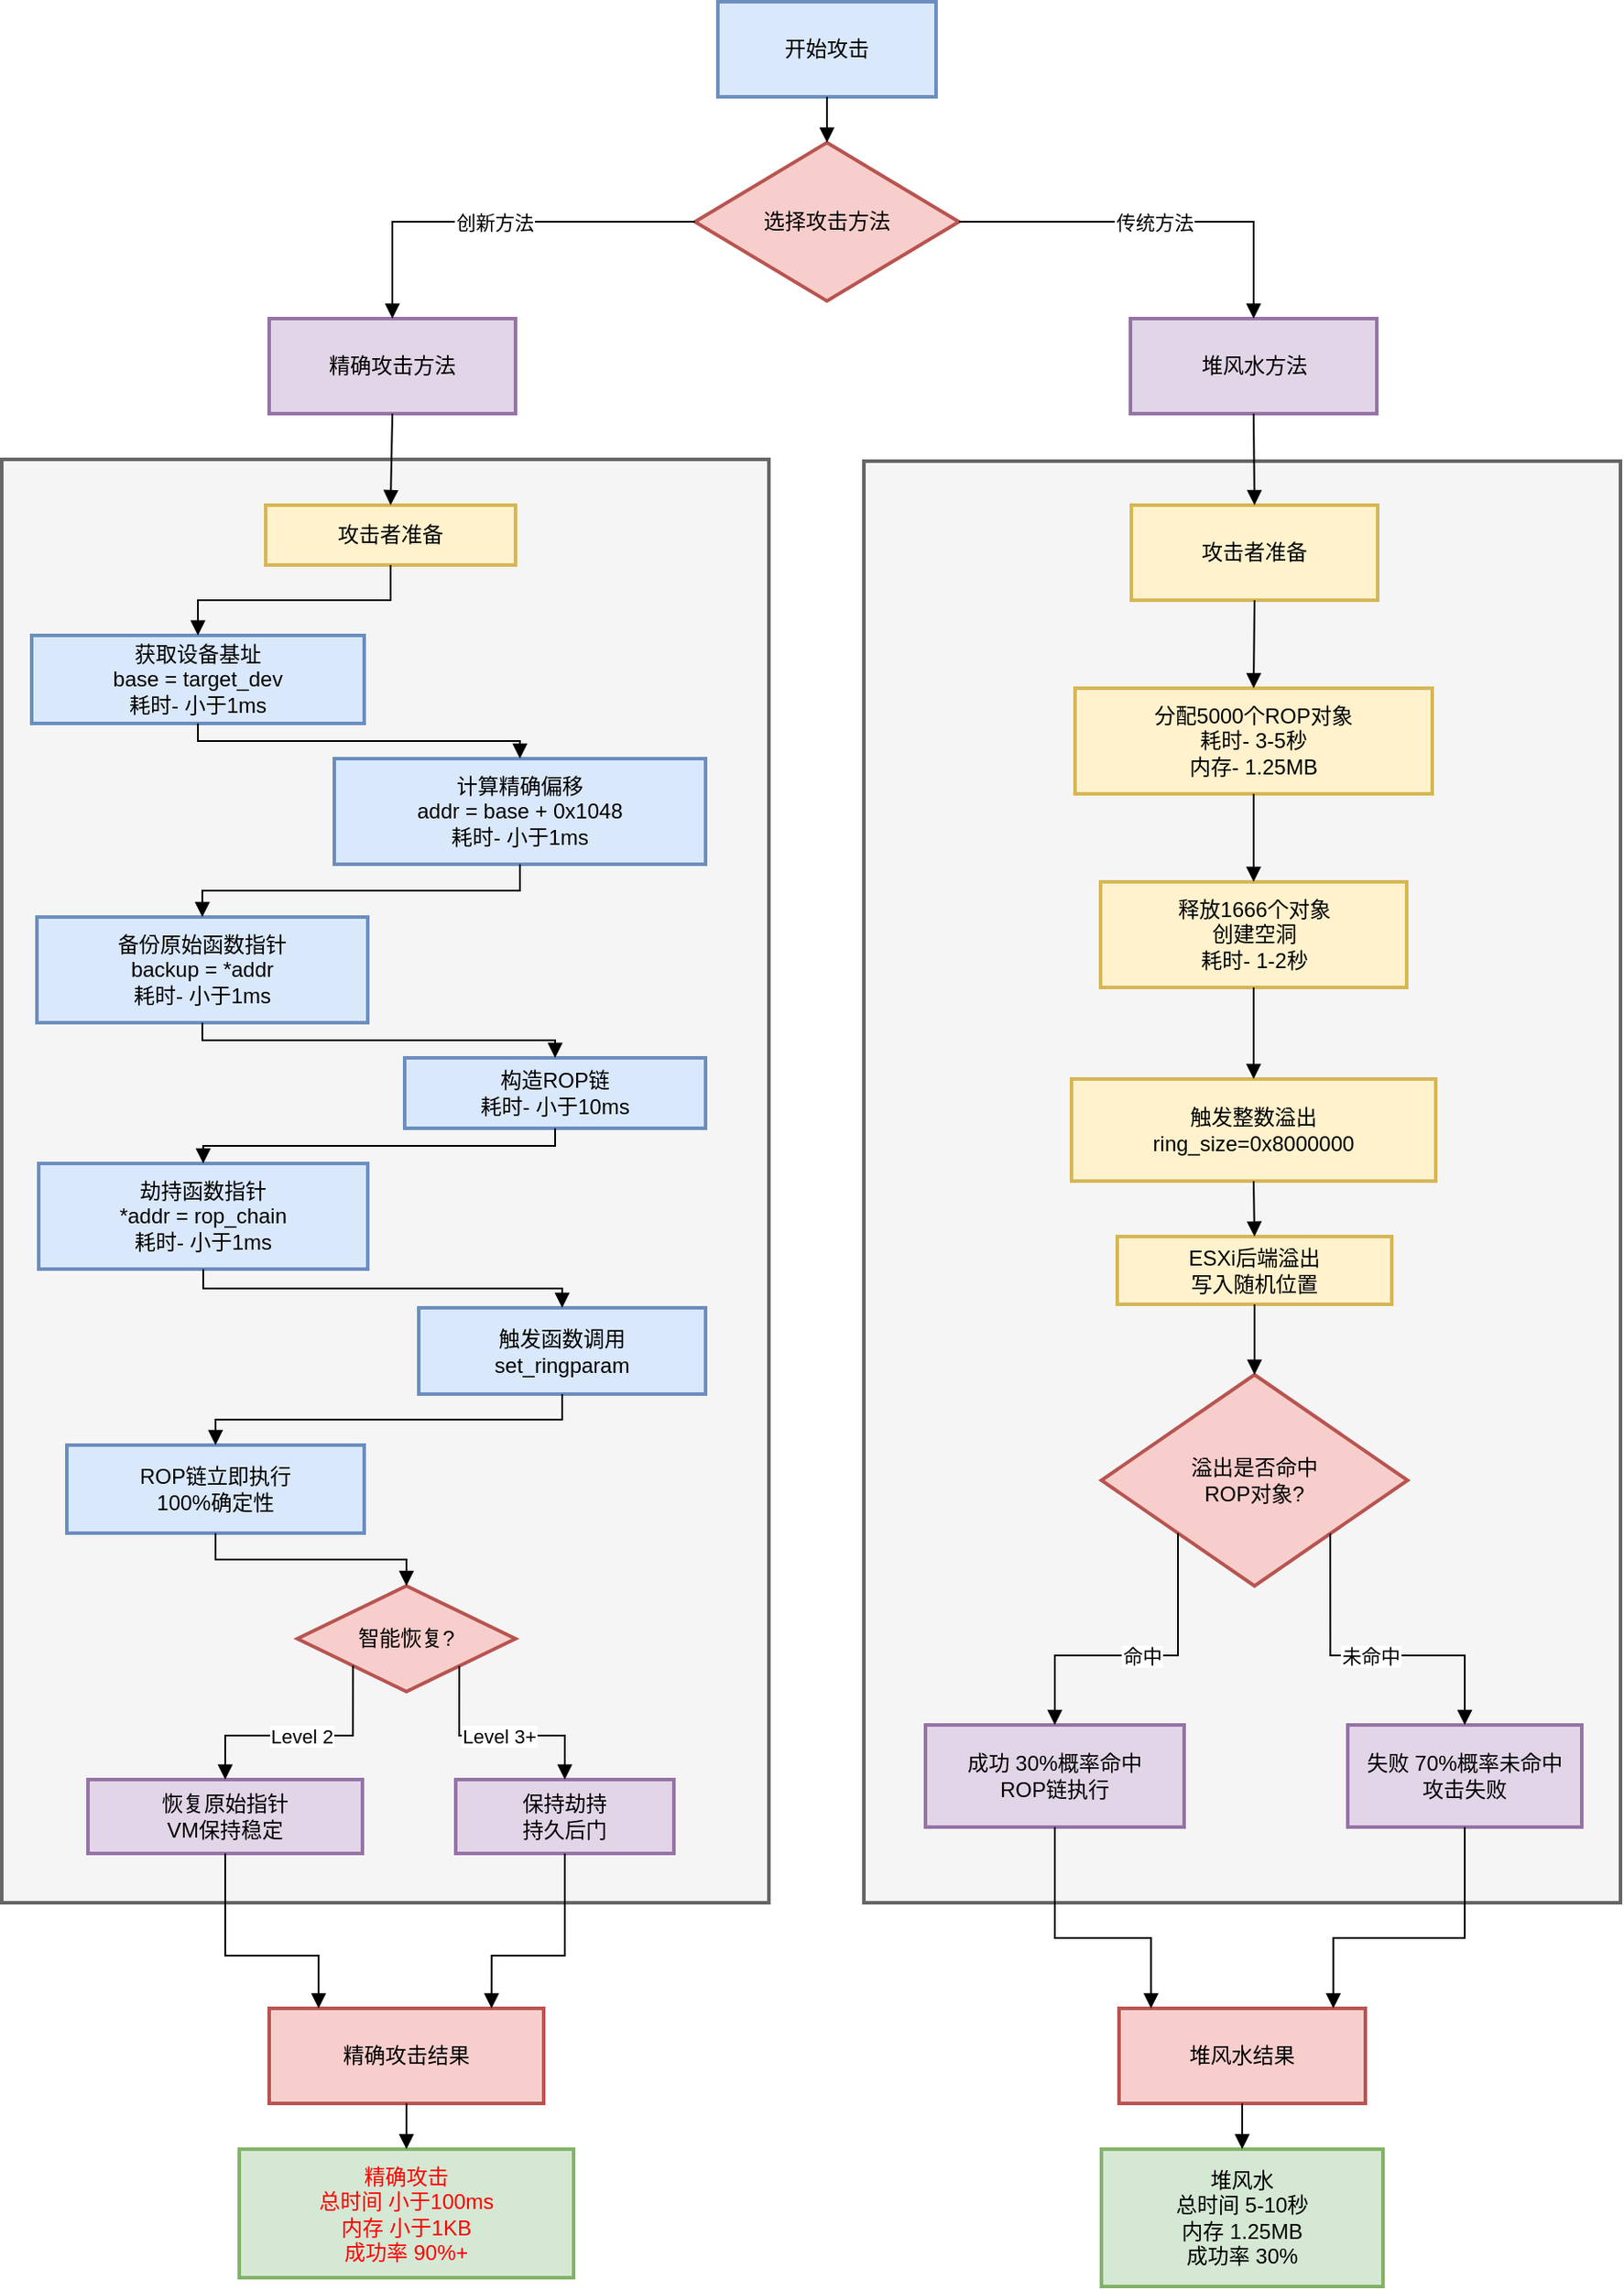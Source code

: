 <mxfile version="28.2.7" pages="2">
  <diagram name="第 1 页" id="g3PbS8CR7I8b8_4w8dCf">
    <mxGraphModel dx="1888" dy="840" grid="1" gridSize="10" guides="1" tooltips="1" connect="1" arrows="1" fold="1" page="1" pageScale="1" pageWidth="827" pageHeight="1169" math="0" shadow="0">
      <root>
        <mxCell id="0" />
        <mxCell id="1" parent="0" />
        <mxCell id="xUzI9RGMYAZlCXcwWmP0-1" value="" style="whiteSpace=wrap;strokeWidth=2;fillColor=#f5f5f5;fontColor=#333333;strokeColor=#666666;" parent="1" vertex="1">
          <mxGeometry x="20" y="450" width="436" height="820" as="geometry" />
        </mxCell>
        <mxCell id="xUzI9RGMYAZlCXcwWmP0-2" value="" style="whiteSpace=wrap;strokeWidth=2;fillColor=#f5f5f5;fontColor=#333333;strokeColor=#666666;" parent="1" vertex="1">
          <mxGeometry x="510" y="451" width="430" height="819" as="geometry" />
        </mxCell>
        <mxCell id="xUzI9RGMYAZlCXcwWmP0-3" value="开始攻击" style="whiteSpace=wrap;strokeWidth=2;fillColor=#dae8fc;strokeColor=#6c8ebf;" parent="1" vertex="1">
          <mxGeometry x="427" y="190" width="124" height="54" as="geometry" />
        </mxCell>
        <mxCell id="xUzI9RGMYAZlCXcwWmP0-4" value="选择攻击方法" style="rhombus;strokeWidth=2;whiteSpace=wrap;fillColor=#f8cecc;strokeColor=#b85450;" parent="1" vertex="1">
          <mxGeometry x="414" y="270" width="150" height="90" as="geometry" />
        </mxCell>
        <mxCell id="xUzI9RGMYAZlCXcwWmP0-5" value="堆风水方法" style="whiteSpace=wrap;strokeWidth=2;fillColor=#e1d5e7;strokeColor=#9673a6;" parent="1" vertex="1">
          <mxGeometry x="661.5" y="370" width="140" height="54" as="geometry" />
        </mxCell>
        <mxCell id="xUzI9RGMYAZlCXcwWmP0-6" value="精确攻击方法" style="whiteSpace=wrap;strokeWidth=2;fillColor=#e1d5e7;strokeColor=#9673a6;" parent="1" vertex="1">
          <mxGeometry x="172" y="370" width="140" height="54" as="geometry" />
        </mxCell>
        <mxCell id="xUzI9RGMYAZlCXcwWmP0-7" value="攻击者准备" style="whiteSpace=wrap;strokeWidth=2;fillColor=#fff2cc;strokeColor=#d6b656;" parent="1" vertex="1">
          <mxGeometry x="662" y="476" width="140" height="54" as="geometry" />
        </mxCell>
        <mxCell id="xUzI9RGMYAZlCXcwWmP0-8" value="分配5000个ROP对象&#xa;耗时- 3-5秒&#xa;内存- 1.25MB" style="whiteSpace=wrap;strokeWidth=2;fillColor=#fff2cc;strokeColor=#d6b656;" parent="1" vertex="1">
          <mxGeometry x="630" y="580" width="203" height="60" as="geometry" />
        </mxCell>
        <mxCell id="xUzI9RGMYAZlCXcwWmP0-9" value="释放1666个对象&#xa;创建空洞&#xa;耗时- 1-2秒" style="whiteSpace=wrap;strokeWidth=2;fillColor=#fff2cc;strokeColor=#d6b656;" parent="1" vertex="1">
          <mxGeometry x="644.5" y="690" width="174" height="60" as="geometry" />
        </mxCell>
        <mxCell id="xUzI9RGMYAZlCXcwWmP0-10" value="触发整数溢出&#xa;ring_size=0x8000000" style="whiteSpace=wrap;strokeWidth=2;fillColor=#fff2cc;strokeColor=#d6b656;" parent="1" vertex="1">
          <mxGeometry x="628" y="802" width="207" height="58" as="geometry" />
        </mxCell>
        <mxCell id="xUzI9RGMYAZlCXcwWmP0-11" value="ESXi后端溢出&#xa;写入随机位置" style="whiteSpace=wrap;strokeWidth=2;fillColor=#fff2cc;strokeColor=#d6b656;" parent="1" vertex="1">
          <mxGeometry x="654" y="891.5" width="156" height="38.5" as="geometry" />
        </mxCell>
        <mxCell id="xUzI9RGMYAZlCXcwWmP0-12" value="溢出是否命中&#xa;ROP对象?" style="rhombus;strokeWidth=2;whiteSpace=wrap;fillColor=#f8cecc;strokeColor=#b85450;" parent="1" vertex="1">
          <mxGeometry x="645" y="970" width="174" height="120" as="geometry" />
        </mxCell>
        <mxCell id="xUzI9RGMYAZlCXcwWmP0-13" value="成功 30%概率命中&#xa;ROP链执行" style="whiteSpace=wrap;strokeWidth=2;fillColor=#e1d5e7;strokeColor=#9673a6;" parent="1" vertex="1">
          <mxGeometry x="545" y="1169" width="147" height="58" as="geometry" />
        </mxCell>
        <mxCell id="xUzI9RGMYAZlCXcwWmP0-14" value="失败 70%概率未命中&#xa;攻击失败" style="whiteSpace=wrap;strokeWidth=2;fillColor=#e1d5e7;strokeColor=#9673a6;" parent="1" vertex="1">
          <mxGeometry x="785" y="1169" width="133" height="58" as="geometry" />
        </mxCell>
        <mxCell id="xUzI9RGMYAZlCXcwWmP0-15" value="攻击者准备" style="whiteSpace=wrap;strokeWidth=2;fillColor=#fff2cc;strokeColor=#d6b656;" parent="1" vertex="1">
          <mxGeometry x="170" y="476" width="142" height="34" as="geometry" />
        </mxCell>
        <mxCell id="xUzI9RGMYAZlCXcwWmP0-16" value="获取设备基址&#xa;base = target_dev&#xa;耗时- 小于1ms" style="whiteSpace=wrap;strokeWidth=2;fillColor=#dae8fc;strokeColor=#6c8ebf;" parent="1" vertex="1">
          <mxGeometry x="37" y="550" width="189" height="50" as="geometry" />
        </mxCell>
        <mxCell id="xUzI9RGMYAZlCXcwWmP0-17" value="计算精确偏移&#xa;addr = base + 0x1048&#xa;耗时- 小于1ms" style="whiteSpace=wrap;strokeWidth=2;fillColor=#dae8fc;strokeColor=#6c8ebf;" parent="1" vertex="1">
          <mxGeometry x="209" y="620" width="211" height="60" as="geometry" />
        </mxCell>
        <mxCell id="xUzI9RGMYAZlCXcwWmP0-18" value="备份原始函数指针&#xa;backup = *addr&#xa;耗时- 小于1ms" style="whiteSpace=wrap;strokeWidth=2;fillColor=#dae8fc;strokeColor=#6c8ebf;" parent="1" vertex="1">
          <mxGeometry x="40" y="710" width="188" height="60" as="geometry" />
        </mxCell>
        <mxCell id="xUzI9RGMYAZlCXcwWmP0-19" value="构造ROP链&#xa;耗时- 小于10ms" style="whiteSpace=wrap;strokeWidth=2;fillColor=#dae8fc;strokeColor=#6c8ebf;" parent="1" vertex="1">
          <mxGeometry x="249" y="790" width="171" height="40" as="geometry" />
        </mxCell>
        <mxCell id="xUzI9RGMYAZlCXcwWmP0-20" value="劫持函数指针&#xa;*addr = rop_chain&#xa;耗时- 小于1ms" style="whiteSpace=wrap;strokeWidth=2;fillColor=#dae8fc;strokeColor=#6c8ebf;" parent="1" vertex="1">
          <mxGeometry x="41" y="850" width="187" height="60" as="geometry" />
        </mxCell>
        <mxCell id="xUzI9RGMYAZlCXcwWmP0-21" value="触发函数调用&#xa;set_ringparam" style="whiteSpace=wrap;strokeWidth=2;fillColor=#dae8fc;strokeColor=#6c8ebf;" parent="1" vertex="1">
          <mxGeometry x="257" y="932" width="163" height="49" as="geometry" />
        </mxCell>
        <mxCell id="xUzI9RGMYAZlCXcwWmP0-22" value="ROP链立即执行&#xa;100%确定性" style="whiteSpace=wrap;strokeWidth=2;fillColor=#dae8fc;strokeColor=#6c8ebf;" parent="1" vertex="1">
          <mxGeometry x="57" y="1010" width="169" height="50" as="geometry" />
        </mxCell>
        <mxCell id="xUzI9RGMYAZlCXcwWmP0-23" value="智能恢复?" style="rhombus;strokeWidth=2;whiteSpace=wrap;fillColor=#f8cecc;strokeColor=#b85450;" parent="1" vertex="1">
          <mxGeometry x="188" y="1090" width="124" height="60" as="geometry" />
        </mxCell>
        <mxCell id="xUzI9RGMYAZlCXcwWmP0-24" value="恢复原始指针&#xa;VM保持稳定" style="whiteSpace=wrap;strokeWidth=2;fillColor=#e1d5e7;strokeColor=#9673a6;" parent="1" vertex="1">
          <mxGeometry x="69" y="1200" width="156" height="42" as="geometry" />
        </mxCell>
        <mxCell id="xUzI9RGMYAZlCXcwWmP0-25" value="保持劫持&#xa;持久后门" style="whiteSpace=wrap;strokeWidth=2;fillColor=#e1d5e7;strokeColor=#9673a6;" parent="1" vertex="1">
          <mxGeometry x="278" y="1200" width="124" height="42" as="geometry" />
        </mxCell>
        <mxCell id="xUzI9RGMYAZlCXcwWmP0-26" value="堆风水结果" style="whiteSpace=wrap;strokeWidth=2;fillColor=#f8cecc;strokeColor=#b85450;" parent="1" vertex="1">
          <mxGeometry x="655" y="1330" width="140" height="54" as="geometry" />
        </mxCell>
        <mxCell id="xUzI9RGMYAZlCXcwWmP0-27" value="精确攻击结果" style="whiteSpace=wrap;strokeWidth=2;fillColor=#f8cecc;strokeColor=#b85450;" parent="1" vertex="1">
          <mxGeometry x="172" y="1330" width="156" height="54" as="geometry" />
        </mxCell>
        <mxCell id="xUzI9RGMYAZlCXcwWmP0-28" value="堆风水&#xa;总时间 5-10秒&#xa;内存 1.25MB&#xa;成功率 30%" style="whiteSpace=wrap;strokeWidth=2;fillColor=#d5e8d4;strokeColor=#82b366;" parent="1" vertex="1">
          <mxGeometry x="645" y="1410" width="160" height="78" as="geometry" />
        </mxCell>
        <mxCell id="xUzI9RGMYAZlCXcwWmP0-29" value="精确攻击&#xa;总时间 小于100ms&#xa;内存 小于1KB&#xa;成功率 90%+" style="whiteSpace=wrap;strokeWidth=2;fillColor=#d5e8d4;strokeColor=#82b366;fontColor=#FF0000;" parent="1" vertex="1">
          <mxGeometry x="155" y="1410" width="190" height="73" as="geometry" />
        </mxCell>
        <mxCell id="xUzI9RGMYAZlCXcwWmP0-30" value="" style="curved=1;startArrow=none;endArrow=block;exitX=0.5;exitY=1;entryX=0.5;entryY=0;rounded=0;" parent="1" source="xUzI9RGMYAZlCXcwWmP0-3" target="xUzI9RGMYAZlCXcwWmP0-4" edge="1">
          <mxGeometry relative="1" as="geometry">
            <Array as="points" />
          </mxGeometry>
        </mxCell>
        <mxCell id="xUzI9RGMYAZlCXcwWmP0-31" value="传统方法" style="startArrow=none;endArrow=block;exitX=1;exitY=0.5;entryX=0.5;entryY=0;rounded=0;edgeStyle=orthogonalEdgeStyle;exitDx=0;exitDy=0;" parent="1" source="xUzI9RGMYAZlCXcwWmP0-4" target="xUzI9RGMYAZlCXcwWmP0-5" edge="1">
          <mxGeometry relative="1" as="geometry" />
        </mxCell>
        <mxCell id="xUzI9RGMYAZlCXcwWmP0-32" value="创新方法" style="startArrow=none;endArrow=block;exitX=0;exitY=0.5;entryX=0.5;entryY=0;rounded=0;edgeStyle=orthogonalEdgeStyle;exitDx=0;exitDy=0;" parent="1" source="xUzI9RGMYAZlCXcwWmP0-4" target="xUzI9RGMYAZlCXcwWmP0-6" edge="1">
          <mxGeometry relative="1" as="geometry" />
        </mxCell>
        <mxCell id="xUzI9RGMYAZlCXcwWmP0-33" value="" style="curved=1;startArrow=none;endArrow=block;exitX=0.5;exitY=1;entryX=0.5;entryY=0;rounded=0;" parent="1" source="xUzI9RGMYAZlCXcwWmP0-7" target="xUzI9RGMYAZlCXcwWmP0-8" edge="1">
          <mxGeometry relative="1" as="geometry">
            <Array as="points" />
          </mxGeometry>
        </mxCell>
        <mxCell id="xUzI9RGMYAZlCXcwWmP0-34" value="" style="curved=1;startArrow=none;endArrow=block;exitX=0.5;exitY=1;entryX=0.5;entryY=0;rounded=0;" parent="1" source="xUzI9RGMYAZlCXcwWmP0-8" target="xUzI9RGMYAZlCXcwWmP0-9" edge="1">
          <mxGeometry relative="1" as="geometry">
            <Array as="points" />
          </mxGeometry>
        </mxCell>
        <mxCell id="xUzI9RGMYAZlCXcwWmP0-35" value="" style="curved=1;startArrow=none;endArrow=block;exitX=0.5;exitY=1;entryX=0.5;entryY=0;rounded=0;" parent="1" source="xUzI9RGMYAZlCXcwWmP0-9" target="xUzI9RGMYAZlCXcwWmP0-10" edge="1">
          <mxGeometry relative="1" as="geometry">
            <Array as="points" />
          </mxGeometry>
        </mxCell>
        <mxCell id="xUzI9RGMYAZlCXcwWmP0-36" value="" style="curved=1;startArrow=none;endArrow=block;exitX=0.5;exitY=1;entryX=0.5;entryY=0;rounded=0;" parent="1" source="xUzI9RGMYAZlCXcwWmP0-10" target="xUzI9RGMYAZlCXcwWmP0-11" edge="1">
          <mxGeometry relative="1" as="geometry">
            <Array as="points" />
          </mxGeometry>
        </mxCell>
        <mxCell id="xUzI9RGMYAZlCXcwWmP0-37" value="" style="curved=1;startArrow=none;endArrow=block;exitX=0.5;exitY=1;entryX=0.5;entryY=0;rounded=0;" parent="1" source="xUzI9RGMYAZlCXcwWmP0-11" target="xUzI9RGMYAZlCXcwWmP0-12" edge="1">
          <mxGeometry relative="1" as="geometry">
            <Array as="points" />
          </mxGeometry>
        </mxCell>
        <mxCell id="xUzI9RGMYAZlCXcwWmP0-38" value="命中" style="startArrow=none;endArrow=block;exitX=0;exitY=1;entryX=0.5;entryY=0;rounded=0;edgeStyle=orthogonalEdgeStyle;" parent="1" source="xUzI9RGMYAZlCXcwWmP0-12" target="xUzI9RGMYAZlCXcwWmP0-13" edge="1">
          <mxGeometry relative="1" as="geometry" />
        </mxCell>
        <mxCell id="xUzI9RGMYAZlCXcwWmP0-39" value="未命中" style="startArrow=none;endArrow=block;exitX=0.99;exitY=1;entryX=0.5;entryY=0;rounded=0;edgeStyle=orthogonalEdgeStyle;" parent="1" source="xUzI9RGMYAZlCXcwWmP0-12" target="xUzI9RGMYAZlCXcwWmP0-14" edge="1">
          <mxGeometry relative="1" as="geometry" />
        </mxCell>
        <mxCell id="xUzI9RGMYAZlCXcwWmP0-40" value="" style="curved=1;startArrow=none;endArrow=block;exitX=0.5;exitY=1;entryX=0.5;entryY=0;rounded=0;" parent="1" source="xUzI9RGMYAZlCXcwWmP0-5" target="xUzI9RGMYAZlCXcwWmP0-7" edge="1">
          <mxGeometry relative="1" as="geometry">
            <Array as="points" />
          </mxGeometry>
        </mxCell>
        <mxCell id="xUzI9RGMYAZlCXcwWmP0-41" value="" style="startArrow=none;endArrow=block;exitX=0.5;exitY=1;entryX=0.5;entryY=0;rounded=0;edgeStyle=orthogonalEdgeStyle;" parent="1" source="xUzI9RGMYAZlCXcwWmP0-15" target="xUzI9RGMYAZlCXcwWmP0-16" edge="1">
          <mxGeometry relative="1" as="geometry" />
        </mxCell>
        <mxCell id="xUzI9RGMYAZlCXcwWmP0-42" value="" style="startArrow=none;endArrow=block;exitX=0.5;exitY=1;entryX=0.5;entryY=0;rounded=0;edgeStyle=orthogonalEdgeStyle;" parent="1" source="xUzI9RGMYAZlCXcwWmP0-16" target="xUzI9RGMYAZlCXcwWmP0-17" edge="1">
          <mxGeometry relative="1" as="geometry" />
        </mxCell>
        <mxCell id="xUzI9RGMYAZlCXcwWmP0-43" value="" style="startArrow=none;endArrow=block;exitX=0.5;exitY=1;entryX=0.5;entryY=0;rounded=0;edgeStyle=orthogonalEdgeStyle;" parent="1" source="xUzI9RGMYAZlCXcwWmP0-17" target="xUzI9RGMYAZlCXcwWmP0-18" edge="1">
          <mxGeometry relative="1" as="geometry" />
        </mxCell>
        <mxCell id="xUzI9RGMYAZlCXcwWmP0-44" value="" style="startArrow=none;endArrow=block;exitX=0.5;exitY=1;entryX=0.5;entryY=0;rounded=0;edgeStyle=orthogonalEdgeStyle;" parent="1" source="xUzI9RGMYAZlCXcwWmP0-18" target="xUzI9RGMYAZlCXcwWmP0-19" edge="1">
          <mxGeometry relative="1" as="geometry" />
        </mxCell>
        <mxCell id="xUzI9RGMYAZlCXcwWmP0-45" value="" style="startArrow=none;endArrow=block;exitX=0.5;exitY=1;entryX=0.5;entryY=0;rounded=0;edgeStyle=orthogonalEdgeStyle;" parent="1" source="xUzI9RGMYAZlCXcwWmP0-19" target="xUzI9RGMYAZlCXcwWmP0-20" edge="1">
          <mxGeometry relative="1" as="geometry" />
        </mxCell>
        <mxCell id="xUzI9RGMYAZlCXcwWmP0-46" value="" style="startArrow=none;endArrow=block;exitX=0.5;exitY=1;entryX=0.5;entryY=0;rounded=0;edgeStyle=orthogonalEdgeStyle;" parent="1" source="xUzI9RGMYAZlCXcwWmP0-20" target="xUzI9RGMYAZlCXcwWmP0-21" edge="1">
          <mxGeometry relative="1" as="geometry" />
        </mxCell>
        <mxCell id="xUzI9RGMYAZlCXcwWmP0-47" value="" style="startArrow=none;endArrow=block;exitX=0.5;exitY=1;entryX=0.5;entryY=0;rounded=0;edgeStyle=orthogonalEdgeStyle;" parent="1" source="xUzI9RGMYAZlCXcwWmP0-21" target="xUzI9RGMYAZlCXcwWmP0-22" edge="1">
          <mxGeometry relative="1" as="geometry" />
        </mxCell>
        <mxCell id="xUzI9RGMYAZlCXcwWmP0-48" value="" style="startArrow=none;endArrow=block;exitX=0.5;exitY=1;entryX=0.5;entryY=0;rounded=0;edgeStyle=orthogonalEdgeStyle;" parent="1" source="xUzI9RGMYAZlCXcwWmP0-22" target="xUzI9RGMYAZlCXcwWmP0-23" edge="1">
          <mxGeometry relative="1" as="geometry" />
        </mxCell>
        <mxCell id="xUzI9RGMYAZlCXcwWmP0-49" value="Level 2" style="startArrow=none;endArrow=block;exitX=0.02;exitY=1;entryX=0.5;entryY=0;rounded=0;edgeStyle=orthogonalEdgeStyle;" parent="1" source="xUzI9RGMYAZlCXcwWmP0-23" target="xUzI9RGMYAZlCXcwWmP0-24" edge="1">
          <mxGeometry relative="1" as="geometry" />
        </mxCell>
        <mxCell id="xUzI9RGMYAZlCXcwWmP0-50" value="Level 3+" style="startArrow=none;endArrow=block;exitX=0.97;exitY=1;entryX=0.5;entryY=0;rounded=0;edgeStyle=orthogonalEdgeStyle;" parent="1" source="xUzI9RGMYAZlCXcwWmP0-23" target="xUzI9RGMYAZlCXcwWmP0-25" edge="1">
          <mxGeometry relative="1" as="geometry" />
        </mxCell>
        <mxCell id="xUzI9RGMYAZlCXcwWmP0-51" value="" style="curved=1;startArrow=none;endArrow=block;exitX=0.5;exitY=1;entryX=0.5;entryY=0;rounded=0;" parent="1" source="xUzI9RGMYAZlCXcwWmP0-6" target="xUzI9RGMYAZlCXcwWmP0-15" edge="1">
          <mxGeometry relative="1" as="geometry">
            <Array as="points" />
          </mxGeometry>
        </mxCell>
        <mxCell id="xUzI9RGMYAZlCXcwWmP0-52" value="" style="startArrow=none;endArrow=block;exitX=0.5;exitY=1;entryX=0.13;entryY=0;rounded=0;edgeStyle=orthogonalEdgeStyle;" parent="1" source="xUzI9RGMYAZlCXcwWmP0-13" target="xUzI9RGMYAZlCXcwWmP0-26" edge="1">
          <mxGeometry relative="1" as="geometry">
            <Array as="points">
              <mxPoint x="619" y="1290" />
              <mxPoint x="673" y="1290" />
            </Array>
          </mxGeometry>
        </mxCell>
        <mxCell id="xUzI9RGMYAZlCXcwWmP0-53" value="" style="startArrow=none;endArrow=block;exitX=0.5;exitY=1;entryX=0.87;entryY=0;rounded=0;edgeStyle=orthogonalEdgeStyle;" parent="1" source="xUzI9RGMYAZlCXcwWmP0-14" target="xUzI9RGMYAZlCXcwWmP0-26" edge="1">
          <mxGeometry relative="1" as="geometry">
            <Array as="points">
              <mxPoint x="852" y="1290" />
              <mxPoint x="777" y="1290" />
            </Array>
          </mxGeometry>
        </mxCell>
        <mxCell id="xUzI9RGMYAZlCXcwWmP0-54" value="" style="startArrow=none;endArrow=block;exitX=0.5;exitY=1;entryX=0.18;entryY=0;rounded=0;edgeStyle=orthogonalEdgeStyle;" parent="1" source="xUzI9RGMYAZlCXcwWmP0-24" target="xUzI9RGMYAZlCXcwWmP0-27" edge="1">
          <mxGeometry relative="1" as="geometry">
            <Array as="points">
              <mxPoint x="147" y="1300" />
              <mxPoint x="200" y="1300" />
            </Array>
          </mxGeometry>
        </mxCell>
        <mxCell id="xUzI9RGMYAZlCXcwWmP0-55" value="" style="startArrow=none;endArrow=block;exitX=0.5;exitY=1;entryX=0.81;entryY=0;rounded=0;edgeStyle=orthogonalEdgeStyle;" parent="1" source="xUzI9RGMYAZlCXcwWmP0-25" target="xUzI9RGMYAZlCXcwWmP0-27" edge="1">
          <mxGeometry relative="1" as="geometry">
            <Array as="points">
              <mxPoint x="340" y="1300" />
              <mxPoint x="298" y="1300" />
            </Array>
          </mxGeometry>
        </mxCell>
        <mxCell id="xUzI9RGMYAZlCXcwWmP0-56" value="" style="curved=1;startArrow=none;endArrow=block;exitX=0.5;exitY=1;entryX=0.5;entryY=0;rounded=0;" parent="1" source="xUzI9RGMYAZlCXcwWmP0-26" target="xUzI9RGMYAZlCXcwWmP0-28" edge="1">
          <mxGeometry relative="1" as="geometry">
            <Array as="points" />
          </mxGeometry>
        </mxCell>
        <mxCell id="xUzI9RGMYAZlCXcwWmP0-57" value="" style="curved=1;startArrow=none;endArrow=block;exitX=0.5;exitY=1;entryX=0.5;entryY=0;rounded=0;" parent="1" source="xUzI9RGMYAZlCXcwWmP0-27" target="xUzI9RGMYAZlCXcwWmP0-29" edge="1">
          <mxGeometry relative="1" as="geometry">
            <Array as="points" />
          </mxGeometry>
        </mxCell>
        <mxCell id="ahvaecqISPCuXOGCfcfB-1" style="edgeStyle=orthogonalEdgeStyle;rounded=0;orthogonalLoop=1;jettySize=auto;html=1;exitX=0.5;exitY=1;exitDx=0;exitDy=0;" parent="1" source="xUzI9RGMYAZlCXcwWmP0-2" target="xUzI9RGMYAZlCXcwWmP0-2" edge="1">
          <mxGeometry relative="1" as="geometry" />
        </mxCell>
      </root>
    </mxGraphModel>
  </diagram>
  <diagram id="B4uwUCIYP8Pk4bgANLu5" name="第 2 页">
    <mxGraphModel dx="1418" dy="786" grid="1" gridSize="10" guides="1" tooltips="1" connect="1" arrows="1" fold="1" page="1" pageScale="1" pageWidth="827" pageHeight="1169" math="0" shadow="0">
      <root>
        <mxCell id="0" />
        <mxCell id="1" parent="0" />
      </root>
    </mxGraphModel>
  </diagram>
</mxfile>
